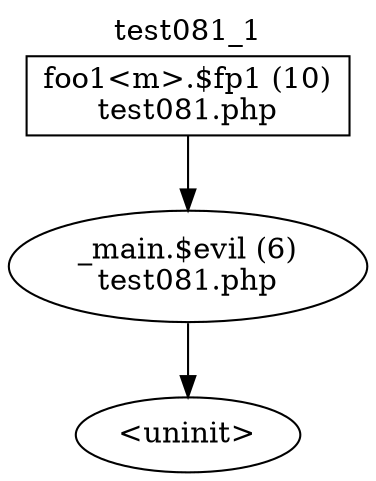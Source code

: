 digraph cfg {
  label="test081_1";
  labelloc=t;
  n1 [shape=box, label="foo1<m>.$fp1 (10)\ntest081.php"];
  n2 [shape=ellipse, label="_main.$evil (6)\ntest081.php"];
  n3 [shape=ellipse, label="<uninit>"];
  n1 -> n2;
  n2 -> n3;
}
